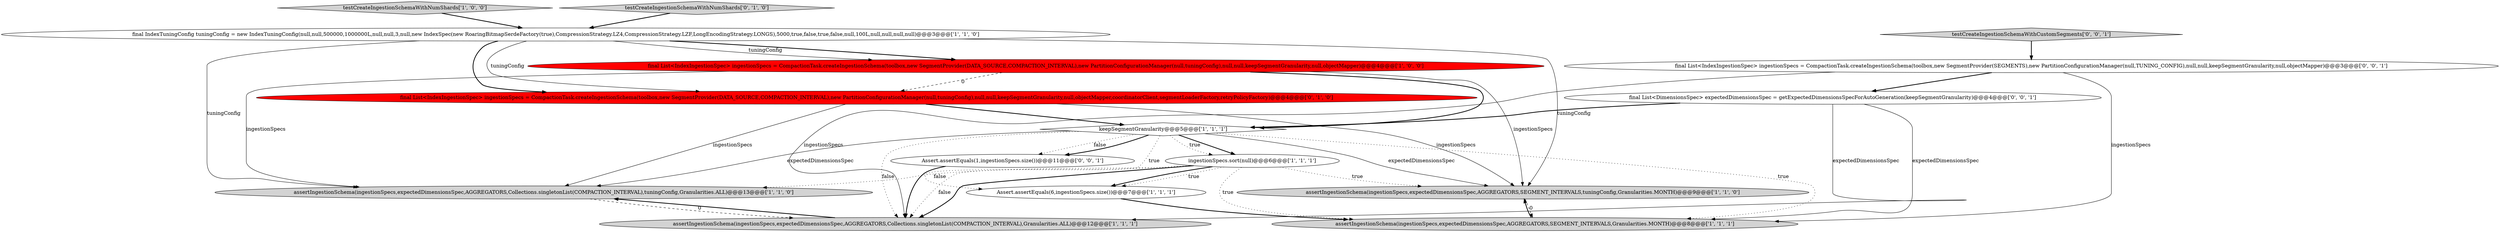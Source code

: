 digraph {
9 [style = filled, label = "final List<IndexIngestionSpec> ingestionSpecs = CompactionTask.createIngestionSchema(toolbox,new SegmentProvider(DATA_SOURCE,COMPACTION_INTERVAL),new PartitionConfigurationManager(null,tuningConfig),null,null,keepSegmentGranularity,null,objectMapper)@@@4@@@['1', '0', '0']", fillcolor = red, shape = ellipse image = "AAA1AAABBB1BBB"];
8 [style = filled, label = "assertIngestionSchema(ingestionSpecs,expectedDimensionsSpec,AGGREGATORS,Collections.singletonList(COMPACTION_INTERVAL),tuningConfig,Granularities.ALL)@@@13@@@['1', '1', '0']", fillcolor = lightgray, shape = ellipse image = "AAA0AAABBB1BBB"];
15 [style = filled, label = "final List<DimensionsSpec> expectedDimensionsSpec = getExpectedDimensionsSpecForAutoGeneration(keepSegmentGranularity)@@@4@@@['0', '0', '1']", fillcolor = white, shape = ellipse image = "AAA0AAABBB3BBB"];
3 [style = filled, label = "assertIngestionSchema(ingestionSpecs,expectedDimensionsSpec,AGGREGATORS,SEGMENT_INTERVALS,Granularities.MONTH)@@@8@@@['1', '1', '1']", fillcolor = lightgray, shape = ellipse image = "AAA0AAABBB1BBB"];
5 [style = filled, label = "assertIngestionSchema(ingestionSpecs,expectedDimensionsSpec,AGGREGATORS,Collections.singletonList(COMPACTION_INTERVAL),Granularities.ALL)@@@12@@@['1', '1', '1']", fillcolor = lightgray, shape = ellipse image = "AAA0AAABBB1BBB"];
12 [style = filled, label = "Assert.assertEquals(1,ingestionSpecs.size())@@@11@@@['0', '0', '1']", fillcolor = white, shape = ellipse image = "AAA0AAABBB3BBB"];
2 [style = filled, label = "Assert.assertEquals(6,ingestionSpecs.size())@@@7@@@['1', '1', '1']", fillcolor = white, shape = ellipse image = "AAA0AAABBB1BBB"];
0 [style = filled, label = "ingestionSpecs.sort(null)@@@6@@@['1', '1', '1']", fillcolor = white, shape = ellipse image = "AAA0AAABBB1BBB"];
6 [style = filled, label = "testCreateIngestionSchemaWithNumShards['1', '0', '0']", fillcolor = lightgray, shape = diamond image = "AAA0AAABBB1BBB"];
10 [style = filled, label = "final List<IndexIngestionSpec> ingestionSpecs = CompactionTask.createIngestionSchema(toolbox,new SegmentProvider(DATA_SOURCE,COMPACTION_INTERVAL),new PartitionConfigurationManager(null,tuningConfig),null,null,keepSegmentGranularity,null,objectMapper,coordinatorClient,segmentLoaderFactory,retryPolicyFactory)@@@4@@@['0', '1', '0']", fillcolor = red, shape = ellipse image = "AAA1AAABBB2BBB"];
11 [style = filled, label = "testCreateIngestionSchemaWithNumShards['0', '1', '0']", fillcolor = lightgray, shape = diamond image = "AAA0AAABBB2BBB"];
7 [style = filled, label = "final IndexTuningConfig tuningConfig = new IndexTuningConfig(null,null,500000,1000000L,null,null,3,null,new IndexSpec(new RoaringBitmapSerdeFactory(true),CompressionStrategy.LZ4,CompressionStrategy.LZF,LongEncodingStrategy.LONGS),5000,true,false,true,false,null,100L,null,null,null,null)@@@3@@@['1', '1', '0']", fillcolor = white, shape = ellipse image = "AAA0AAABBB1BBB"];
14 [style = filled, label = "final List<IndexIngestionSpec> ingestionSpecs = CompactionTask.createIngestionSchema(toolbox,new SegmentProvider(SEGMENTS),new PartitionConfigurationManager(null,TUNING_CONFIG),null,null,keepSegmentGranularity,null,objectMapper)@@@3@@@['0', '0', '1']", fillcolor = white, shape = ellipse image = "AAA0AAABBB3BBB"];
4 [style = filled, label = "assertIngestionSchema(ingestionSpecs,expectedDimensionsSpec,AGGREGATORS,SEGMENT_INTERVALS,tuningConfig,Granularities.MONTH)@@@9@@@['1', '1', '0']", fillcolor = lightgray, shape = ellipse image = "AAA0AAABBB1BBB"];
1 [style = filled, label = "keepSegmentGranularity@@@5@@@['1', '1', '1']", fillcolor = white, shape = diamond image = "AAA0AAABBB1BBB"];
13 [style = filled, label = "testCreateIngestionSchemaWithCustomSegments['0', '0', '1']", fillcolor = lightgray, shape = diamond image = "AAA0AAABBB3BBB"];
10->4 [style = solid, label="ingestionSpecs"];
5->8 [style = bold, label=""];
14->5 [style = solid, label="ingestionSpecs"];
9->10 [style = dashed, label="0"];
10->8 [style = solid, label="ingestionSpecs"];
12->5 [style = bold, label=""];
0->8 [style = dotted, label="false"];
7->10 [style = bold, label=""];
2->3 [style = bold, label=""];
7->10 [style = solid, label="tuningConfig"];
0->2 [style = bold, label=""];
0->4 [style = dotted, label="true"];
9->4 [style = solid, label="ingestionSpecs"];
1->0 [style = bold, label=""];
1->8 [style = solid, label="expectedDimensionsSpec"];
14->3 [style = solid, label="ingestionSpecs"];
3->4 [style = bold, label=""];
7->9 [style = solid, label="tuningConfig"];
1->3 [style = dotted, label="true"];
7->8 [style = solid, label="tuningConfig"];
7->9 [style = bold, label=""];
1->4 [style = solid, label="expectedDimensionsSpec"];
1->12 [style = dotted, label="false"];
1->12 [style = bold, label=""];
0->5 [style = dotted, label="false"];
4->3 [style = dashed, label="0"];
1->5 [style = dotted, label="false"];
14->15 [style = bold, label=""];
0->3 [style = dotted, label="true"];
1->0 [style = dotted, label="true"];
0->2 [style = dotted, label="true"];
9->1 [style = bold, label=""];
6->7 [style = bold, label=""];
15->5 [style = solid, label="expectedDimensionsSpec"];
10->1 [style = bold, label=""];
1->2 [style = dotted, label="true"];
13->14 [style = bold, label=""];
7->4 [style = solid, label="tuningConfig"];
9->8 [style = solid, label="ingestionSpecs"];
11->7 [style = bold, label=""];
15->3 [style = solid, label="expectedDimensionsSpec"];
0->5 [style = bold, label=""];
15->1 [style = bold, label=""];
8->5 [style = dashed, label="0"];
}
